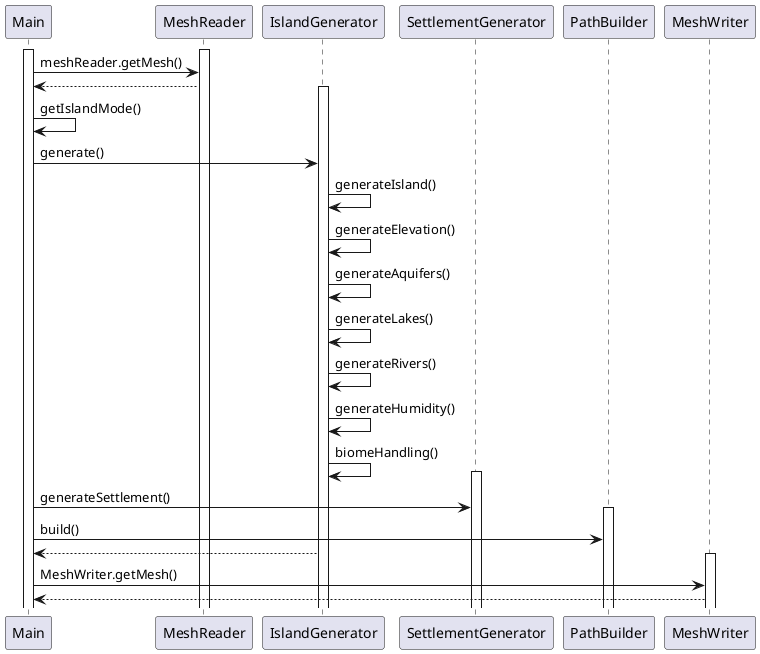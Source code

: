 @startuml
@startuml
participant Main
activate Main
activate MeshReader
Main -> MeshReader: meshReader.getMesh()
MeshReader --> Main
activate IslandGenerator
Main -> Main: getIslandMode()
Main -> IslandGenerator: generate()
IslandGenerator -> IslandGenerator: generateIsland()
IslandGenerator -> IslandGenerator: generateElevation()
IslandGenerator -> IslandGenerator: generateAquifers()
IslandGenerator -> IslandGenerator: generateLakes()
IslandGenerator -> IslandGenerator: generateRivers()
IslandGenerator -> IslandGenerator: generateHumidity()
IslandGenerator -> IslandGenerator: biomeHandling()
activate SettlementGenerator
Main -> SettlementGenerator: generateSettlement()
activate PathBuilder
Main -> PathBuilder: build()
IslandGenerator --> Main
activate MeshWriter
Main -> MeshWriter: MeshWriter.getMesh()
MeshWriter --> Main
@enduml
